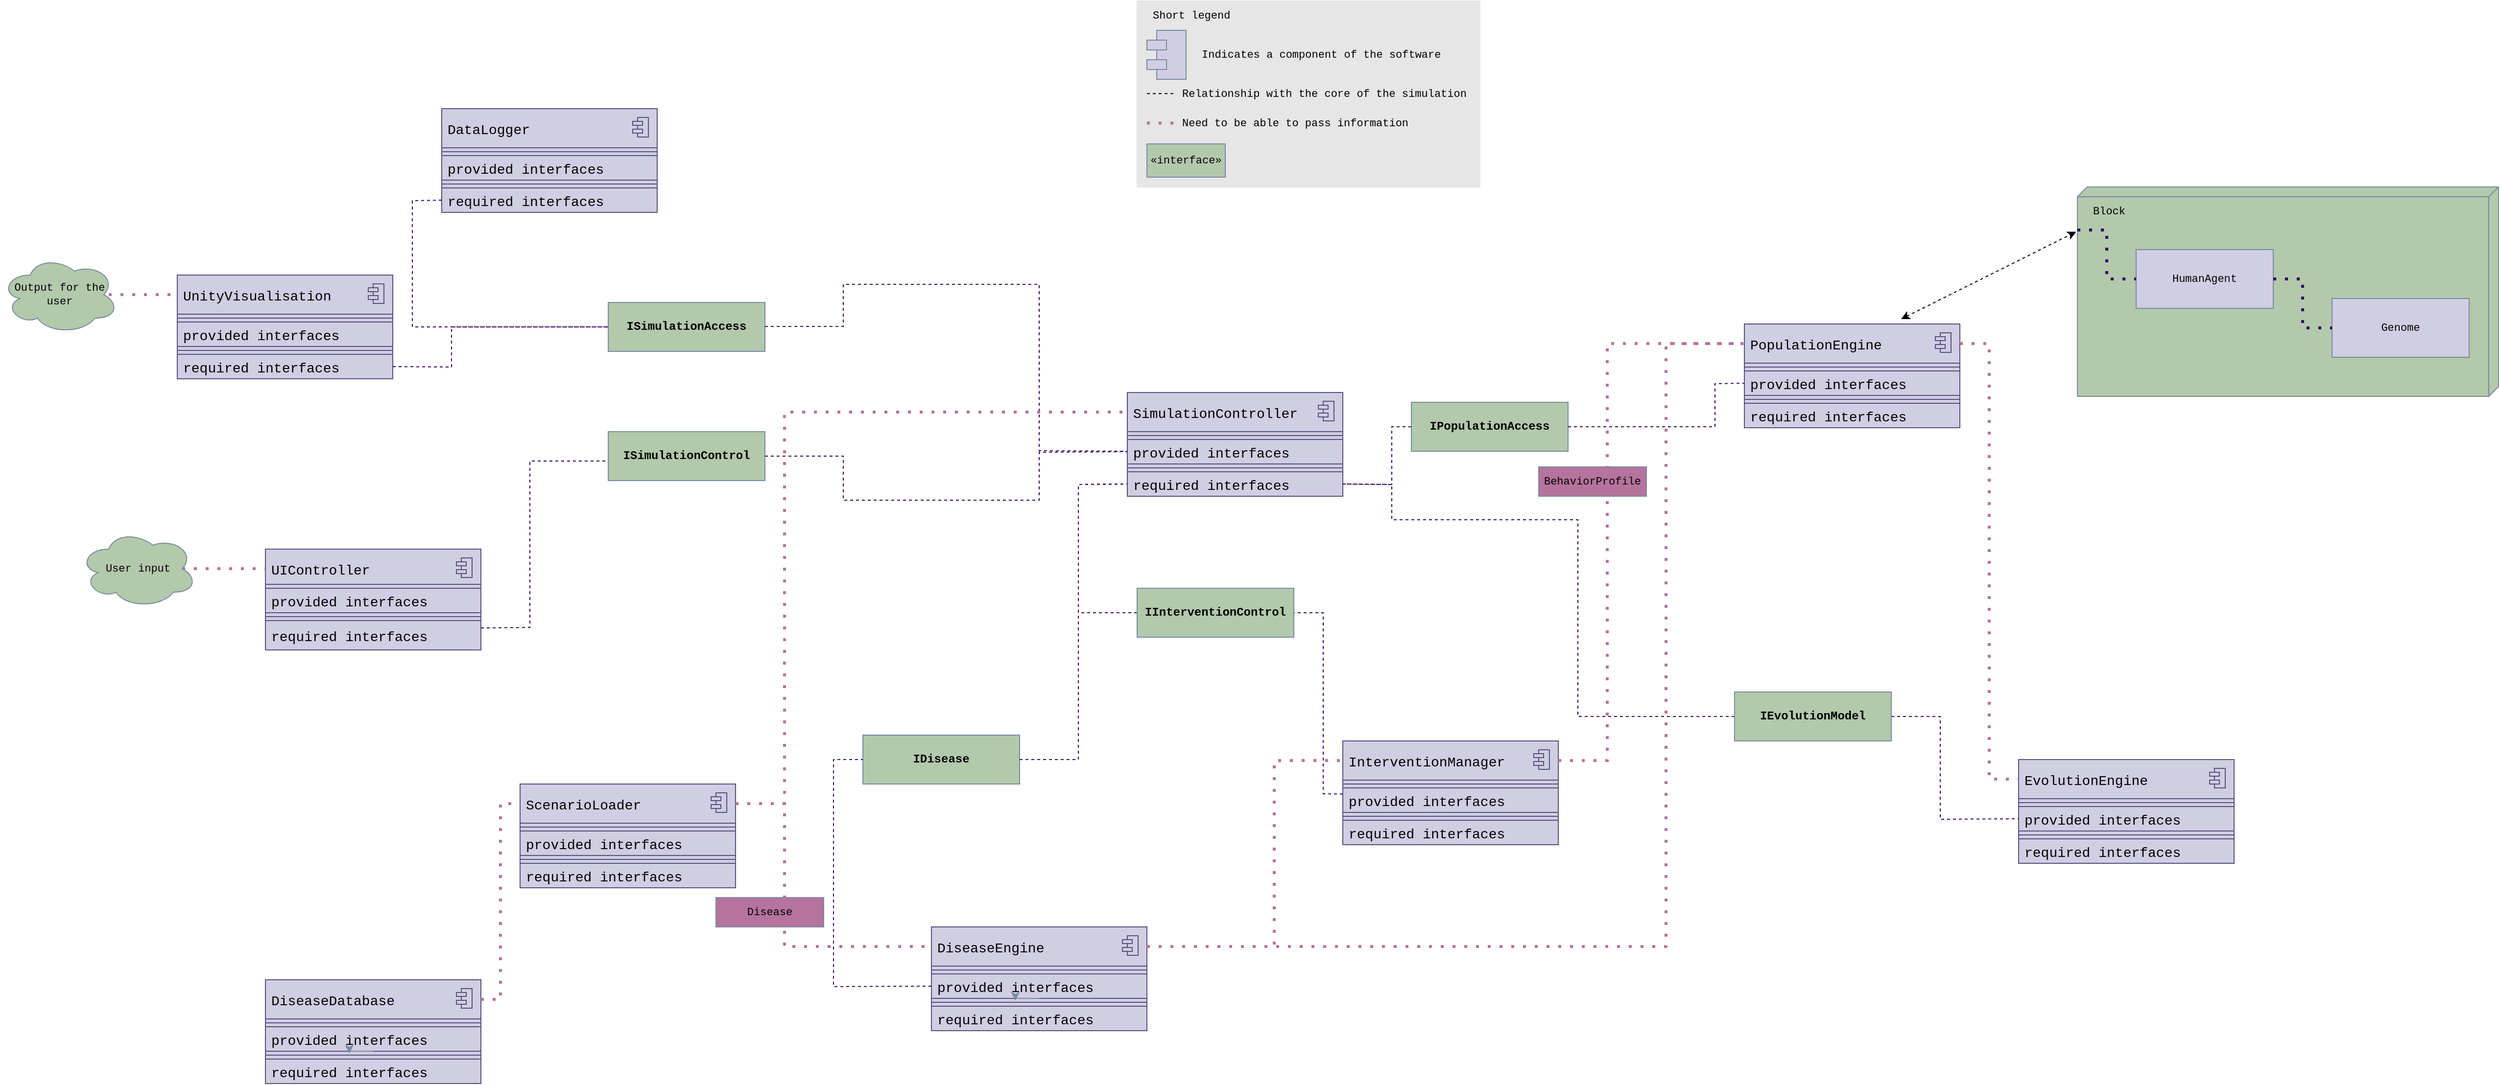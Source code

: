 <mxfile version="26.1.2">
  <diagram name="Page-1" id="GoLNNhoR9JQIdwmi2k9M">
    <mxGraphModel dx="3082" dy="2092" grid="1" gridSize="10" guides="1" tooltips="1" connect="1" arrows="1" fold="1" page="1" pageScale="1" pageWidth="1100" pageHeight="850" background="#FFFFFF" math="0" shadow="0">
      <root>
        <mxCell id="0" />
        <mxCell id="1" parent="0" />
        <mxCell id="596ySrerEDE0G81WWoC6-1" value="" style="fontStyle=1;align=left;verticalAlign=middle;childLayout=stackLayout;horizontal=1;horizontalStack=0;resizeParent=1;resizeParentMax=0;resizeLast=0;marginBottom=0;strokeColor=#56517e;fillColor=#D0CEE2;labelBackgroundColor=none;fontFamily=Courier New;fontSize=14;labelBorderColor=none;textShadow=0;shadow=0;resizeWidth=1;resizeHeight=1;fontColor=#000000;" vertex="1" parent="1">
          <mxGeometry x="-310" y="596" width="220" height="106" as="geometry" />
        </mxCell>
        <mxCell id="596ySrerEDE0G81WWoC6-2" value="DiseaseEngine" style="align=left;spacingLeft=4;verticalAlign=middle;strokeColor=#56517e;fillColor=#D0CEE2;labelBackgroundColor=none;fontFamily=Courier New;fontSize=14;labelBorderColor=none;textShadow=0;shadow=0;resizeWidth=1;resizeHeight=1;fontColor=#000000;" vertex="1" parent="596ySrerEDE0G81WWoC6-1">
          <mxGeometry width="220" height="40" as="geometry" />
        </mxCell>
        <mxCell id="596ySrerEDE0G81WWoC6-3" value="" style="shape=module;jettyWidth=10;jettyHeight=4;strokeColor=#56517e;fillColor=#D0CEE2;labelBackgroundColor=none;fontFamily=Courier New;fontSize=14;verticalAlign=middle;align=left;labelBorderColor=none;textShadow=0;shadow=0;resizeWidth=1;resizeHeight=1;fontColor=#000000;" vertex="1" parent="596ySrerEDE0G81WWoC6-2">
          <mxGeometry x="1" width="16" height="20" relative="1" as="geometry">
            <mxPoint x="-25" y="9" as="offset" />
          </mxGeometry>
        </mxCell>
        <mxCell id="596ySrerEDE0G81WWoC6-4" value="" style="line;strokeWidth=1;fillColor=#D0CEE2;align=left;verticalAlign=middle;spacingTop=-1;spacingLeft=3;spacingRight=3;rotatable=0;labelPosition=right;points=[];portConstraint=eastwest;strokeColor=#56517e;labelBackgroundColor=none;fontFamily=Courier New;fontSize=14;labelBorderColor=none;textShadow=0;shadow=0;resizeWidth=1;resizeHeight=1;fontColor=#000000;" vertex="1" parent="596ySrerEDE0G81WWoC6-1">
          <mxGeometry y="40" width="220" height="8" as="geometry" />
        </mxCell>
        <mxCell id="596ySrerEDE0G81WWoC6-5" value="provided interfaces" style="align=left;spacingLeft=4;verticalAlign=middle;strokeColor=#56517e;fillColor=#D0CEE2;labelBackgroundColor=none;fontFamily=Courier New;fontSize=14;labelBorderColor=none;textShadow=0;shadow=0;resizeWidth=1;resizeHeight=1;fontColor=#000000;" vertex="1" parent="596ySrerEDE0G81WWoC6-1">
          <mxGeometry y="48" width="220" height="25" as="geometry" />
        </mxCell>
        <mxCell id="596ySrerEDE0G81WWoC6-7" value="" style="line;strokeWidth=1;fillColor=#D0CEE2;align=left;verticalAlign=middle;spacingTop=-1;spacingLeft=3;spacingRight=3;rotatable=0;labelPosition=right;points=[];portConstraint=eastwest;strokeColor=#56517e;labelBackgroundColor=none;fontFamily=Courier New;fontSize=14;labelBorderColor=none;textShadow=0;shadow=0;resizeWidth=1;resizeHeight=1;fontColor=#000000;" vertex="1" parent="596ySrerEDE0G81WWoC6-1">
          <mxGeometry y="73" width="220" height="8" as="geometry" />
        </mxCell>
        <mxCell id="596ySrerEDE0G81WWoC6-8" value="required interfaces" style="align=left;spacingLeft=4;verticalAlign=middle;strokeColor=#56517e;fillColor=#D0CEE2;labelBackgroundColor=none;fontFamily=Courier New;fontSize=14;labelBorderColor=none;textShadow=0;shadow=0;resizeWidth=1;resizeHeight=1;fontColor=#000000;" vertex="1" parent="596ySrerEDE0G81WWoC6-1">
          <mxGeometry y="81" width="220" height="25" as="geometry" />
        </mxCell>
        <mxCell id="596ySrerEDE0G81WWoC6-79" style="edgeStyle=orthogonalEdgeStyle;rounded=0;orthogonalLoop=1;jettySize=auto;html=1;exitX=0.5;exitY=1;exitDx=0;exitDy=0;entryX=0.389;entryY=1.096;entryDx=0;entryDy=0;entryPerimeter=0;strokeColor=#788AA3;fontColor=#000000;fillColor=#B2C9AB;fontFamily=Courier New;labelBackgroundColor=none;" edge="1" parent="596ySrerEDE0G81WWoC6-1" source="596ySrerEDE0G81WWoC6-5" target="596ySrerEDE0G81WWoC6-5">
          <mxGeometry relative="1" as="geometry" />
        </mxCell>
        <mxCell id="596ySrerEDE0G81WWoC6-10" value="" style="fontStyle=1;align=left;verticalAlign=middle;childLayout=stackLayout;horizontal=1;horizontalStack=0;resizeParent=1;resizeParentMax=0;resizeLast=0;marginBottom=0;strokeColor=#56517e;fillColor=#D0CEE2;labelBackgroundColor=none;fontFamily=Courier New;fontSize=14;labelBorderColor=none;textShadow=0;shadow=0;resizeWidth=1;resizeHeight=1;fontColor=#000000;" vertex="1" parent="1">
          <mxGeometry x="110" y="406" width="220" height="106" as="geometry" />
        </mxCell>
        <mxCell id="596ySrerEDE0G81WWoC6-11" value="InterventionManager" style="align=left;spacingLeft=4;verticalAlign=middle;strokeColor=#56517e;fillColor=#D0CEE2;labelBackgroundColor=none;fontFamily=Courier New;fontSize=14;labelBorderColor=none;textShadow=0;shadow=0;resizeWidth=1;resizeHeight=1;fontColor=#000000;" vertex="1" parent="596ySrerEDE0G81WWoC6-10">
          <mxGeometry width="220" height="40" as="geometry" />
        </mxCell>
        <mxCell id="596ySrerEDE0G81WWoC6-12" value="" style="shape=module;jettyWidth=10;jettyHeight=4;strokeColor=#56517e;fillColor=#D0CEE2;labelBackgroundColor=none;fontFamily=Courier New;fontSize=14;verticalAlign=middle;align=left;labelBorderColor=none;textShadow=0;shadow=0;resizeWidth=1;resizeHeight=1;fontColor=#000000;" vertex="1" parent="596ySrerEDE0G81WWoC6-11">
          <mxGeometry x="1" width="16" height="20" relative="1" as="geometry">
            <mxPoint x="-25" y="9" as="offset" />
          </mxGeometry>
        </mxCell>
        <mxCell id="596ySrerEDE0G81WWoC6-13" value="" style="line;strokeWidth=1;fillColor=#D0CEE2;align=left;verticalAlign=middle;spacingTop=-1;spacingLeft=3;spacingRight=3;rotatable=0;labelPosition=right;points=[];portConstraint=eastwest;strokeColor=#56517e;labelBackgroundColor=none;fontFamily=Courier New;fontSize=14;labelBorderColor=none;textShadow=0;shadow=0;resizeWidth=1;resizeHeight=1;fontColor=#000000;" vertex="1" parent="596ySrerEDE0G81WWoC6-10">
          <mxGeometry y="40" width="220" height="8" as="geometry" />
        </mxCell>
        <mxCell id="596ySrerEDE0G81WWoC6-14" value="provided interfaces" style="align=left;spacingLeft=4;verticalAlign=middle;strokeColor=#56517e;fillColor=#D0CEE2;labelBackgroundColor=none;fontFamily=Courier New;fontSize=14;labelBorderColor=none;textShadow=0;shadow=0;resizeWidth=1;resizeHeight=1;fontColor=#000000;" vertex="1" parent="596ySrerEDE0G81WWoC6-10">
          <mxGeometry y="48" width="220" height="25" as="geometry" />
        </mxCell>
        <mxCell id="596ySrerEDE0G81WWoC6-16" value="" style="line;strokeWidth=1;fillColor=#D0CEE2;align=left;verticalAlign=middle;spacingTop=-1;spacingLeft=3;spacingRight=3;rotatable=0;labelPosition=right;points=[];portConstraint=eastwest;strokeColor=#56517e;labelBackgroundColor=none;fontFamily=Courier New;fontSize=14;labelBorderColor=none;textShadow=0;shadow=0;resizeWidth=1;resizeHeight=1;fontColor=#000000;" vertex="1" parent="596ySrerEDE0G81WWoC6-10">
          <mxGeometry y="73" width="220" height="8" as="geometry" />
        </mxCell>
        <mxCell id="596ySrerEDE0G81WWoC6-17" value="required interfaces" style="align=left;spacingLeft=4;verticalAlign=middle;strokeColor=#56517e;fillColor=#D0CEE2;labelBackgroundColor=none;fontFamily=Courier New;fontSize=14;labelBorderColor=none;textShadow=0;shadow=0;resizeWidth=1;resizeHeight=1;fontColor=#000000;" vertex="1" parent="596ySrerEDE0G81WWoC6-10">
          <mxGeometry y="81" width="220" height="25" as="geometry" />
        </mxCell>
        <mxCell id="596ySrerEDE0G81WWoC6-19" value="" style="fontStyle=1;align=left;verticalAlign=middle;childLayout=stackLayout;horizontal=1;horizontalStack=0;resizeParent=1;resizeParentMax=0;resizeLast=0;marginBottom=0;strokeColor=#56517e;fillColor=#D0CEE2;labelBackgroundColor=none;fontFamily=Courier New;fontSize=14;labelBorderColor=none;textShadow=0;shadow=0;fontColor=#000000;" vertex="1" parent="1">
          <mxGeometry x="-1080" y="-70" width="220" height="106" as="geometry" />
        </mxCell>
        <mxCell id="596ySrerEDE0G81WWoC6-20" value="UnityVisualisation" style="align=left;spacingLeft=4;verticalAlign=middle;strokeColor=#56517e;fillColor=#D0CEE2;labelBackgroundColor=none;fontFamily=Courier New;fontSize=14;labelBorderColor=none;textShadow=0;shadow=0;resizeWidth=1;resizeHeight=1;fontColor=#000000;" vertex="1" parent="596ySrerEDE0G81WWoC6-19">
          <mxGeometry width="220" height="40" as="geometry" />
        </mxCell>
        <mxCell id="596ySrerEDE0G81WWoC6-21" value="" style="shape=module;jettyWidth=10;jettyHeight=4;strokeColor=#56517e;fillColor=#D0CEE2;labelBackgroundColor=none;fontFamily=Courier New;fontSize=14;verticalAlign=middle;align=left;labelBorderColor=none;textShadow=0;shadow=0;resizeWidth=1;resizeHeight=1;fontColor=#000000;" vertex="1" parent="596ySrerEDE0G81WWoC6-20">
          <mxGeometry x="1" width="16" height="20" relative="1" as="geometry">
            <mxPoint x="-25" y="9" as="offset" />
          </mxGeometry>
        </mxCell>
        <mxCell id="596ySrerEDE0G81WWoC6-22" value="" style="line;strokeWidth=1;fillColor=#D0CEE2;align=left;verticalAlign=middle;spacingTop=-1;spacingLeft=3;spacingRight=3;rotatable=0;labelPosition=right;points=[];portConstraint=eastwest;strokeColor=#56517e;labelBackgroundColor=none;fontFamily=Courier New;fontSize=14;labelBorderColor=none;textShadow=0;shadow=0;resizeWidth=1;resizeHeight=1;fontColor=#000000;" vertex="1" parent="596ySrerEDE0G81WWoC6-19">
          <mxGeometry y="40" width="220" height="8" as="geometry" />
        </mxCell>
        <mxCell id="596ySrerEDE0G81WWoC6-23" value="provided interfaces" style="align=left;spacingLeft=4;verticalAlign=middle;strokeColor=#56517e;fillColor=#D0CEE2;labelBackgroundColor=none;fontFamily=Courier New;fontSize=14;labelBorderColor=none;textShadow=0;shadow=0;resizeWidth=1;resizeHeight=1;fontColor=#000000;" vertex="1" parent="596ySrerEDE0G81WWoC6-19">
          <mxGeometry y="48" width="220" height="25" as="geometry" />
        </mxCell>
        <mxCell id="596ySrerEDE0G81WWoC6-25" value="" style="line;strokeWidth=1;fillColor=#D0CEE2;align=left;verticalAlign=middle;spacingTop=-1;spacingLeft=3;spacingRight=3;rotatable=0;labelPosition=right;points=[];portConstraint=eastwest;strokeColor=#56517e;labelBackgroundColor=none;fontFamily=Courier New;fontSize=14;labelBorderColor=none;textShadow=0;shadow=0;resizeWidth=1;resizeHeight=1;fontColor=#000000;" vertex="1" parent="596ySrerEDE0G81WWoC6-19">
          <mxGeometry y="73" width="220" height="8" as="geometry" />
        </mxCell>
        <mxCell id="596ySrerEDE0G81WWoC6-26" value="required interfaces" style="align=left;spacingLeft=4;verticalAlign=middle;strokeColor=#56517e;fillColor=#D0CEE2;labelBackgroundColor=none;fontFamily=Courier New;fontSize=14;labelBorderColor=none;textShadow=0;shadow=0;resizeWidth=1;resizeHeight=1;fontColor=#000000;" vertex="1" parent="596ySrerEDE0G81WWoC6-19">
          <mxGeometry y="81" width="220" height="25" as="geometry" />
        </mxCell>
        <mxCell id="596ySrerEDE0G81WWoC6-28" value="" style="fontStyle=5;align=left;verticalAlign=middle;childLayout=stackLayout;horizontal=1;horizontalStack=0;resizeParent=1;resizeParentMax=0;resizeLast=0;marginBottom=0;strokeColor=#56517e;fillColor=#D0CEE2;labelBackgroundColor=none;fontFamily=Courier New;fontSize=14;labelBorderColor=none;textShadow=0;shadow=0;resizeWidth=1;resizeHeight=1;fontColor=#000000;" vertex="1" parent="1">
          <mxGeometry x="-730" y="450" width="220" height="106" as="geometry" />
        </mxCell>
        <mxCell id="596ySrerEDE0G81WWoC6-29" value="ScenarioLoader" style="align=left;spacingLeft=4;verticalAlign=middle;strokeColor=#56517e;fillColor=#D0CEE2;labelBackgroundColor=none;fontFamily=Courier New;fontSize=14;labelBorderColor=none;textShadow=0;shadow=0;resizeWidth=1;resizeHeight=1;fontColor=#000000;" vertex="1" parent="596ySrerEDE0G81WWoC6-28">
          <mxGeometry width="220" height="40" as="geometry" />
        </mxCell>
        <mxCell id="596ySrerEDE0G81WWoC6-30" value="" style="shape=module;jettyWidth=10;jettyHeight=4;strokeColor=#56517e;fillColor=#D0CEE2;labelBackgroundColor=none;fontFamily=Courier New;fontSize=14;verticalAlign=middle;align=left;labelBorderColor=none;textShadow=0;shadow=0;resizeWidth=1;resizeHeight=1;fontColor=#000000;" vertex="1" parent="596ySrerEDE0G81WWoC6-29">
          <mxGeometry x="1" width="16" height="20" relative="1" as="geometry">
            <mxPoint x="-25" y="9" as="offset" />
          </mxGeometry>
        </mxCell>
        <mxCell id="596ySrerEDE0G81WWoC6-31" value="" style="line;strokeWidth=1;fillColor=#D0CEE2;align=left;verticalAlign=middle;spacingTop=-1;spacingLeft=3;spacingRight=3;rotatable=0;labelPosition=right;points=[];portConstraint=eastwest;strokeColor=#56517e;labelBackgroundColor=none;fontFamily=Courier New;fontSize=14;labelBorderColor=none;textShadow=0;shadow=0;resizeWidth=1;resizeHeight=1;fontColor=#000000;" vertex="1" parent="596ySrerEDE0G81WWoC6-28">
          <mxGeometry y="40" width="220" height="8" as="geometry" />
        </mxCell>
        <mxCell id="596ySrerEDE0G81WWoC6-32" value="provided interfaces" style="align=left;spacingLeft=4;verticalAlign=middle;strokeColor=#56517e;fillColor=#D0CEE2;labelBackgroundColor=none;fontFamily=Courier New;fontSize=14;labelBorderColor=none;textShadow=0;shadow=0;resizeWidth=1;resizeHeight=1;fontColor=#000000;" vertex="1" parent="596ySrerEDE0G81WWoC6-28">
          <mxGeometry y="48" width="220" height="25" as="geometry" />
        </mxCell>
        <mxCell id="596ySrerEDE0G81WWoC6-34" value="" style="line;strokeWidth=1;fillColor=#D0CEE2;align=left;verticalAlign=middle;spacingTop=-1;spacingLeft=3;spacingRight=3;rotatable=0;labelPosition=right;points=[];portConstraint=eastwest;strokeColor=#56517e;labelBackgroundColor=none;fontFamily=Courier New;fontSize=14;labelBorderColor=none;textShadow=0;shadow=0;resizeWidth=1;resizeHeight=1;fontColor=#000000;" vertex="1" parent="596ySrerEDE0G81WWoC6-28">
          <mxGeometry y="73" width="220" height="8" as="geometry" />
        </mxCell>
        <mxCell id="596ySrerEDE0G81WWoC6-35" value="required interfaces" style="align=left;spacingLeft=4;verticalAlign=middle;strokeColor=#56517e;fillColor=#D0CEE2;labelBackgroundColor=none;fontFamily=Courier New;fontSize=14;labelBorderColor=none;textShadow=0;shadow=0;resizeWidth=1;resizeHeight=1;fontColor=#000000;" vertex="1" parent="596ySrerEDE0G81WWoC6-28">
          <mxGeometry y="81" width="220" height="25" as="geometry" />
        </mxCell>
        <mxCell id="596ySrerEDE0G81WWoC6-37" value="" style="fontStyle=1;align=left;verticalAlign=middle;childLayout=stackLayout;horizontal=1;horizontalStack=0;resizeParent=1;resizeParentMax=0;resizeLast=0;marginBottom=0;strokeColor=#56517e;fillColor=#D0CEE2;labelBackgroundColor=none;fontFamily=Courier New;fontSize=14;labelBorderColor=none;textShadow=0;shadow=0;resizeWidth=1;resizeHeight=1;fontColor=#000000;" vertex="1" parent="1">
          <mxGeometry x="-810" y="-240" width="220" height="106" as="geometry" />
        </mxCell>
        <mxCell id="596ySrerEDE0G81WWoC6-38" value="DataLogger" style="align=left;spacingLeft=4;verticalAlign=middle;strokeColor=#56517e;fillColor=#D0CEE2;labelBackgroundColor=none;fontFamily=Courier New;fontSize=14;labelBorderColor=none;textShadow=0;shadow=0;resizeWidth=1;resizeHeight=1;fontColor=#000000;" vertex="1" parent="596ySrerEDE0G81WWoC6-37">
          <mxGeometry width="220" height="40" as="geometry" />
        </mxCell>
        <mxCell id="596ySrerEDE0G81WWoC6-39" value="" style="shape=module;jettyWidth=10;jettyHeight=4;strokeColor=#56517e;fillColor=#D0CEE2;labelBackgroundColor=none;fontFamily=Courier New;fontSize=14;verticalAlign=middle;align=left;labelBorderColor=none;textShadow=0;shadow=0;resizeWidth=1;resizeHeight=1;fontColor=#000000;" vertex="1" parent="596ySrerEDE0G81WWoC6-38">
          <mxGeometry x="1" width="16" height="20" relative="1" as="geometry">
            <mxPoint x="-25" y="9" as="offset" />
          </mxGeometry>
        </mxCell>
        <mxCell id="596ySrerEDE0G81WWoC6-40" value="" style="line;strokeWidth=1;fillColor=#D0CEE2;align=left;verticalAlign=middle;spacingTop=-1;spacingLeft=3;spacingRight=3;rotatable=0;labelPosition=right;points=[];portConstraint=eastwest;strokeColor=#56517e;labelBackgroundColor=none;fontFamily=Courier New;fontSize=14;labelBorderColor=none;textShadow=0;shadow=0;resizeWidth=1;resizeHeight=1;fontColor=#000000;" vertex="1" parent="596ySrerEDE0G81WWoC6-37">
          <mxGeometry y="40" width="220" height="8" as="geometry" />
        </mxCell>
        <mxCell id="596ySrerEDE0G81WWoC6-41" value="provided interfaces" style="align=left;spacingLeft=4;verticalAlign=middle;strokeColor=#56517e;fillColor=#D0CEE2;labelBackgroundColor=none;fontFamily=Courier New;fontSize=14;labelBorderColor=none;textShadow=0;shadow=0;resizeWidth=1;resizeHeight=1;fontColor=#000000;" vertex="1" parent="596ySrerEDE0G81WWoC6-37">
          <mxGeometry y="48" width="220" height="25" as="geometry" />
        </mxCell>
        <mxCell id="596ySrerEDE0G81WWoC6-43" value="" style="line;strokeWidth=1;fillColor=#D0CEE2;align=left;verticalAlign=middle;spacingTop=-1;spacingLeft=3;spacingRight=3;rotatable=0;labelPosition=right;points=[];portConstraint=eastwest;strokeColor=#56517e;labelBackgroundColor=none;fontFamily=Courier New;fontSize=14;labelBorderColor=none;textShadow=0;shadow=0;resizeWidth=1;resizeHeight=1;fontColor=#000000;" vertex="1" parent="596ySrerEDE0G81WWoC6-37">
          <mxGeometry y="73" width="220" height="8" as="geometry" />
        </mxCell>
        <mxCell id="596ySrerEDE0G81WWoC6-44" value="required interfaces" style="align=left;spacingLeft=4;verticalAlign=middle;strokeColor=#56517e;fillColor=#D0CEE2;labelBackgroundColor=none;fontFamily=Courier New;fontSize=14;labelBorderColor=none;textShadow=0;shadow=0;resizeWidth=1;resizeHeight=1;fontColor=#000000;" vertex="1" parent="596ySrerEDE0G81WWoC6-37">
          <mxGeometry y="81" width="220" height="25" as="geometry" />
        </mxCell>
        <mxCell id="596ySrerEDE0G81WWoC6-46" value="" style="fontStyle=1;align=left;verticalAlign=middle;childLayout=stackLayout;horizontal=1;horizontalStack=0;resizeParent=1;resizeParentMax=0;resizeLast=0;marginBottom=0;strokeColor=#56517e;fillColor=#D0CEE2;labelBackgroundColor=none;fontFamily=Courier New;fontSize=14;labelBorderColor=none;textShadow=0;shadow=0;resizeWidth=1;resizeHeight=1;fontColor=#000000;" vertex="1" parent="1">
          <mxGeometry x="520" y="-20" width="220" height="106" as="geometry" />
        </mxCell>
        <mxCell id="596ySrerEDE0G81WWoC6-47" value="PopulationEngine" style="align=left;spacingLeft=4;verticalAlign=middle;strokeColor=#56517e;fillColor=#D0CEE2;labelBackgroundColor=none;fontFamily=Courier New;fontSize=14;labelBorderColor=none;textShadow=0;shadow=0;resizeWidth=1;resizeHeight=1;fontColor=#000000;" vertex="1" parent="596ySrerEDE0G81WWoC6-46">
          <mxGeometry width="220" height="40" as="geometry" />
        </mxCell>
        <mxCell id="596ySrerEDE0G81WWoC6-48" value="" style="shape=module;jettyWidth=10;jettyHeight=4;strokeColor=#56517e;fillColor=#D0CEE2;labelBackgroundColor=none;fontFamily=Courier New;fontSize=14;verticalAlign=middle;align=left;labelBorderColor=none;textShadow=0;shadow=0;resizeWidth=1;resizeHeight=1;fontColor=#000000;" vertex="1" parent="596ySrerEDE0G81WWoC6-47">
          <mxGeometry x="1" width="16" height="20" relative="1" as="geometry">
            <mxPoint x="-25" y="9" as="offset" />
          </mxGeometry>
        </mxCell>
        <mxCell id="596ySrerEDE0G81WWoC6-49" value="" style="line;strokeWidth=1;fillColor=#D0CEE2;align=left;verticalAlign=middle;spacingTop=-1;spacingLeft=3;spacingRight=3;rotatable=0;labelPosition=right;points=[];portConstraint=eastwest;strokeColor=#56517e;labelBackgroundColor=none;fontFamily=Courier New;fontSize=14;labelBorderColor=none;textShadow=0;shadow=0;resizeWidth=1;resizeHeight=1;fontColor=#000000;" vertex="1" parent="596ySrerEDE0G81WWoC6-46">
          <mxGeometry y="40" width="220" height="8" as="geometry" />
        </mxCell>
        <mxCell id="596ySrerEDE0G81WWoC6-50" value="provided interfaces" style="align=left;spacingLeft=4;verticalAlign=middle;strokeColor=#56517e;fillColor=#D0CEE2;labelBackgroundColor=none;fontFamily=Courier New;fontSize=14;labelBorderColor=none;textShadow=0;shadow=0;resizeWidth=1;resizeHeight=1;fontColor=#000000;" vertex="1" parent="596ySrerEDE0G81WWoC6-46">
          <mxGeometry y="48" width="220" height="25" as="geometry" />
        </mxCell>
        <mxCell id="596ySrerEDE0G81WWoC6-52" value="" style="line;strokeWidth=1;fillColor=#D0CEE2;align=left;verticalAlign=middle;spacingTop=-1;spacingLeft=3;spacingRight=3;rotatable=0;labelPosition=right;points=[];portConstraint=eastwest;strokeColor=#56517e;labelBackgroundColor=none;fontFamily=Courier New;fontSize=14;labelBorderColor=none;textShadow=0;shadow=0;resizeWidth=1;resizeHeight=1;fontColor=#000000;" vertex="1" parent="596ySrerEDE0G81WWoC6-46">
          <mxGeometry y="73" width="220" height="8" as="geometry" />
        </mxCell>
        <mxCell id="596ySrerEDE0G81WWoC6-53" value="required interfaces" style="align=left;spacingLeft=4;verticalAlign=middle;strokeColor=#56517e;fillColor=#D0CEE2;labelBackgroundColor=none;fontFamily=Courier New;fontSize=14;labelBorderColor=none;textShadow=0;shadow=0;resizeWidth=1;resizeHeight=1;fontColor=#000000;" vertex="1" parent="596ySrerEDE0G81WWoC6-46">
          <mxGeometry y="81" width="220" height="25" as="geometry" />
        </mxCell>
        <mxCell id="596ySrerEDE0G81WWoC6-55" value="" style="fontStyle=1;align=left;verticalAlign=middle;childLayout=stackLayout;horizontal=1;horizontalStack=0;resizeParent=1;resizeParentMax=0;resizeLast=0;marginBottom=0;strokeColor=#56517e;fillColor=#D0CEE2;labelBackgroundColor=none;fontFamily=Courier New;fontSize=14;labelBorderColor=none;textShadow=0;shadow=0;resizeWidth=1;resizeHeight=1;fontColor=#000000;" vertex="1" parent="1">
          <mxGeometry x="-110" y="50" width="220" height="106" as="geometry" />
        </mxCell>
        <mxCell id="596ySrerEDE0G81WWoC6-56" value="SimulationController" style="align=left;spacingLeft=4;verticalAlign=middle;strokeColor=#56517e;fillColor=#D0CEE2;labelBackgroundColor=none;fontFamily=Courier New;fontSize=14;labelBorderColor=none;textShadow=0;shadow=0;resizeWidth=1;resizeHeight=1;fontColor=#000000;" vertex="1" parent="596ySrerEDE0G81WWoC6-55">
          <mxGeometry width="220" height="40" as="geometry" />
        </mxCell>
        <mxCell id="596ySrerEDE0G81WWoC6-57" value="" style="shape=module;jettyWidth=10;jettyHeight=4;strokeColor=#56517e;fillColor=#D0CEE2;labelBackgroundColor=none;fontFamily=Courier New;fontSize=14;verticalAlign=middle;align=left;labelBorderColor=none;textShadow=0;shadow=0;resizeWidth=1;resizeHeight=1;fontColor=#000000;" vertex="1" parent="596ySrerEDE0G81WWoC6-56">
          <mxGeometry x="1" width="16" height="20" relative="1" as="geometry">
            <mxPoint x="-25" y="9" as="offset" />
          </mxGeometry>
        </mxCell>
        <mxCell id="596ySrerEDE0G81WWoC6-58" value="" style="line;strokeWidth=1;fillColor=#D0CEE2;align=left;verticalAlign=middle;spacingTop=-1;spacingLeft=3;spacingRight=3;rotatable=0;labelPosition=right;points=[];portConstraint=eastwest;strokeColor=#56517e;labelBackgroundColor=none;fontFamily=Courier New;fontSize=14;labelBorderColor=none;textShadow=0;shadow=0;resizeWidth=1;resizeHeight=1;fontColor=#000000;" vertex="1" parent="596ySrerEDE0G81WWoC6-55">
          <mxGeometry y="40" width="220" height="8" as="geometry" />
        </mxCell>
        <mxCell id="596ySrerEDE0G81WWoC6-59" value="provided interfaces" style="align=left;spacingLeft=4;verticalAlign=middle;strokeColor=#56517e;fillColor=#D0CEE2;labelBackgroundColor=none;fontFamily=Courier New;fontSize=14;labelBorderColor=none;textShadow=0;shadow=0;resizeWidth=1;resizeHeight=1;fontColor=#000000;" vertex="1" parent="596ySrerEDE0G81WWoC6-55">
          <mxGeometry y="48" width="220" height="25" as="geometry" />
        </mxCell>
        <mxCell id="596ySrerEDE0G81WWoC6-61" value="" style="line;strokeWidth=1;fillColor=#D0CEE2;align=left;verticalAlign=middle;spacingTop=-1;spacingLeft=3;spacingRight=3;rotatable=0;labelPosition=right;points=[];portConstraint=eastwest;strokeColor=#56517e;labelBackgroundColor=none;fontFamily=Courier New;fontSize=14;labelBorderColor=none;textShadow=0;shadow=0;resizeWidth=1;resizeHeight=1;fontColor=#000000;" vertex="1" parent="596ySrerEDE0G81WWoC6-55">
          <mxGeometry y="73" width="220" height="8" as="geometry" />
        </mxCell>
        <mxCell id="596ySrerEDE0G81WWoC6-62" value="required interfaces" style="align=left;spacingLeft=4;verticalAlign=middle;strokeColor=#56517e;fillColor=#D0CEE2;labelBackgroundColor=none;fontFamily=Courier New;fontSize=14;labelBorderColor=none;textShadow=0;shadow=0;resizeWidth=1;resizeHeight=1;fontColor=#000000;" vertex="1" parent="596ySrerEDE0G81WWoC6-55">
          <mxGeometry y="81" width="220" height="25" as="geometry" />
        </mxCell>
        <mxCell id="596ySrerEDE0G81WWoC6-64" value="" style="fontStyle=1;align=left;verticalAlign=middle;childLayout=stackLayout;horizontal=1;horizontalStack=0;resizeParent=1;resizeParentMax=0;resizeLast=0;marginBottom=0;strokeColor=#56517e;fillColor=#D0CEE2;labelBackgroundColor=none;fontFamily=Courier New;fontSize=14;labelBorderColor=none;textShadow=0;shadow=0;resizeWidth=1;resizeHeight=1;fontColor=#000000;" vertex="1" parent="1">
          <mxGeometry x="-990" y="210" width="220" height="103" as="geometry" />
        </mxCell>
        <mxCell id="596ySrerEDE0G81WWoC6-65" value="UIController" style="align=left;spacingLeft=4;verticalAlign=middle;strokeColor=#56517e;fillColor=#D0CEE2;labelBackgroundColor=none;fontFamily=Courier New;fontSize=14;labelBorderColor=none;textShadow=0;shadow=0;resizeWidth=1;resizeHeight=1;fontColor=#000000;" vertex="1" parent="596ySrerEDE0G81WWoC6-64">
          <mxGeometry width="220" height="40" as="geometry" />
        </mxCell>
        <mxCell id="596ySrerEDE0G81WWoC6-66" value="" style="shape=module;jettyWidth=10;jettyHeight=4;strokeColor=#56517e;fillColor=#D0CEE2;labelBackgroundColor=none;fontFamily=Courier New;fontSize=14;verticalAlign=middle;align=left;labelBorderColor=none;textShadow=0;shadow=0;resizeWidth=1;resizeHeight=1;fontColor=#000000;" vertex="1" parent="596ySrerEDE0G81WWoC6-65">
          <mxGeometry x="1" width="16" height="20" relative="1" as="geometry">
            <mxPoint x="-25" y="9" as="offset" />
          </mxGeometry>
        </mxCell>
        <mxCell id="596ySrerEDE0G81WWoC6-67" value="" style="line;strokeWidth=1;fillColor=#D0CEE2;align=left;verticalAlign=middle;spacingTop=-1;spacingLeft=3;spacingRight=3;rotatable=0;labelPosition=right;points=[];portConstraint=eastwest;strokeColor=#56517e;labelBackgroundColor=none;fontFamily=Courier New;fontSize=14;labelBorderColor=none;textShadow=0;shadow=0;resizeWidth=1;resizeHeight=1;fontColor=#000000;" vertex="1" parent="596ySrerEDE0G81WWoC6-65">
          <mxGeometry y="32" width="220" height="8" as="geometry" />
        </mxCell>
        <mxCell id="596ySrerEDE0G81WWoC6-69" value="provided interfaces" style="align=left;spacingLeft=4;verticalAlign=middle;strokeColor=#56517e;fillColor=#D0CEE2;labelBackgroundColor=none;fontFamily=Courier New;fontSize=14;labelBorderColor=none;textShadow=0;shadow=0;resizeWidth=1;resizeHeight=1;fontColor=#000000;" vertex="1" parent="596ySrerEDE0G81WWoC6-64">
          <mxGeometry y="40" width="220" height="25" as="geometry" />
        </mxCell>
        <mxCell id="596ySrerEDE0G81WWoC6-70" value="" style="line;strokeWidth=1;fillColor=#D0CEE2;align=left;verticalAlign=middle;spacingTop=-1;spacingLeft=3;spacingRight=3;rotatable=0;labelPosition=right;points=[];portConstraint=eastwest;strokeColor=#56517e;labelBackgroundColor=none;fontFamily=Courier New;fontSize=14;labelBorderColor=none;textShadow=0;shadow=0;resizeWidth=1;resizeHeight=1;fontColor=#000000;" vertex="1" parent="596ySrerEDE0G81WWoC6-64">
          <mxGeometry y="65" width="220" height="8" as="geometry" />
        </mxCell>
        <mxCell id="596ySrerEDE0G81WWoC6-72" value="required interfaces" style="align=left;spacingLeft=4;verticalAlign=middle;strokeColor=#56517e;fillColor=#D0CEE2;labelBackgroundColor=none;fontFamily=Courier New;fontSize=14;labelBorderColor=none;textShadow=0;shadow=0;resizeWidth=1;resizeHeight=1;fontColor=#000000;" vertex="1" parent="596ySrerEDE0G81WWoC6-64">
          <mxGeometry y="73" width="220" height="30" as="geometry" />
        </mxCell>
        <mxCell id="596ySrerEDE0G81WWoC6-80" value="" style="fontStyle=1;align=left;verticalAlign=middle;childLayout=stackLayout;horizontal=1;horizontalStack=0;resizeParent=1;resizeParentMax=0;resizeLast=0;marginBottom=0;strokeColor=#56517e;fillColor=#D0CEE2;labelBackgroundColor=none;fontFamily=Courier New;fontSize=14;labelBorderColor=none;textShadow=0;shadow=0;resizeWidth=1;resizeHeight=1;fontColor=#000000;" vertex="1" parent="1">
          <mxGeometry x="800" y="425" width="220" height="106" as="geometry" />
        </mxCell>
        <mxCell id="596ySrerEDE0G81WWoC6-81" value="EvolutionEngine" style="align=left;spacingLeft=4;verticalAlign=middle;strokeColor=#56517e;fillColor=#D0CEE2;labelBackgroundColor=none;fontFamily=Courier New;fontSize=14;labelBorderColor=none;textShadow=0;shadow=0;resizeWidth=1;resizeHeight=1;fontColor=#000000;" vertex="1" parent="596ySrerEDE0G81WWoC6-80">
          <mxGeometry width="220" height="40" as="geometry" />
        </mxCell>
        <mxCell id="596ySrerEDE0G81WWoC6-82" value="" style="shape=module;jettyWidth=10;jettyHeight=4;strokeColor=#56517e;fillColor=#D0CEE2;labelBackgroundColor=none;fontFamily=Courier New;fontSize=14;verticalAlign=middle;align=left;labelBorderColor=none;textShadow=0;shadow=0;resizeWidth=1;resizeHeight=1;fontColor=#000000;" vertex="1" parent="596ySrerEDE0G81WWoC6-81">
          <mxGeometry x="1" width="16" height="20" relative="1" as="geometry">
            <mxPoint x="-25" y="9" as="offset" />
          </mxGeometry>
        </mxCell>
        <mxCell id="596ySrerEDE0G81WWoC6-83" value="" style="line;strokeWidth=1;fillColor=#D0CEE2;align=left;verticalAlign=middle;spacingTop=-1;spacingLeft=3;spacingRight=3;rotatable=0;labelPosition=right;points=[];portConstraint=eastwest;strokeColor=#56517e;labelBackgroundColor=none;fontFamily=Courier New;fontSize=14;labelBorderColor=none;textShadow=0;shadow=0;resizeWidth=1;resizeHeight=1;fontColor=#000000;" vertex="1" parent="596ySrerEDE0G81WWoC6-80">
          <mxGeometry y="40" width="220" height="8" as="geometry" />
        </mxCell>
        <mxCell id="596ySrerEDE0G81WWoC6-84" value="provided interfaces" style="align=left;spacingLeft=4;verticalAlign=middle;strokeColor=#56517e;fillColor=#D0CEE2;labelBackgroundColor=none;fontFamily=Courier New;fontSize=14;labelBorderColor=none;textShadow=0;shadow=0;resizeWidth=1;resizeHeight=1;fontColor=#000000;" vertex="1" parent="596ySrerEDE0G81WWoC6-80">
          <mxGeometry y="48" width="220" height="25" as="geometry" />
        </mxCell>
        <mxCell id="596ySrerEDE0G81WWoC6-85" value="" style="line;strokeWidth=1;fillColor=#D0CEE2;align=left;verticalAlign=middle;spacingTop=-1;spacingLeft=3;spacingRight=3;rotatable=0;labelPosition=right;points=[];portConstraint=eastwest;strokeColor=#56517e;labelBackgroundColor=none;fontFamily=Courier New;fontSize=14;labelBorderColor=none;textShadow=0;shadow=0;resizeWidth=1;resizeHeight=1;fontColor=#000000;" vertex="1" parent="596ySrerEDE0G81WWoC6-80">
          <mxGeometry y="73" width="220" height="8" as="geometry" />
        </mxCell>
        <mxCell id="596ySrerEDE0G81WWoC6-86" value="required interfaces" style="align=left;spacingLeft=4;verticalAlign=middle;strokeColor=#56517e;fillColor=#D0CEE2;labelBackgroundColor=none;fontFamily=Courier New;fontSize=14;labelBorderColor=none;textShadow=0;shadow=0;resizeWidth=1;resizeHeight=1;fontColor=#000000;" vertex="1" parent="596ySrerEDE0G81WWoC6-80">
          <mxGeometry y="81" width="220" height="25" as="geometry" />
        </mxCell>
        <mxCell id="596ySrerEDE0G81WWoC6-87" value="" style="fontStyle=1;align=left;verticalAlign=middle;childLayout=stackLayout;horizontal=1;horizontalStack=0;resizeParent=1;resizeParentMax=0;resizeLast=0;marginBottom=0;strokeColor=#56517e;fillColor=#D0CEE2;labelBackgroundColor=none;fontFamily=Courier New;fontSize=14;labelBorderColor=none;textShadow=0;shadow=0;resizeWidth=1;resizeHeight=1;fontColor=#000000;" vertex="1" parent="1">
          <mxGeometry x="-990" y="650" width="220" height="106" as="geometry" />
        </mxCell>
        <mxCell id="596ySrerEDE0G81WWoC6-88" value="DiseaseDatabase" style="align=left;spacingLeft=4;verticalAlign=middle;strokeColor=#56517e;fillColor=#D0CEE2;labelBackgroundColor=none;fontFamily=Courier New;fontSize=14;labelBorderColor=none;textShadow=0;shadow=0;resizeWidth=1;resizeHeight=1;fontColor=#000000;" vertex="1" parent="596ySrerEDE0G81WWoC6-87">
          <mxGeometry width="220" height="40" as="geometry" />
        </mxCell>
        <mxCell id="596ySrerEDE0G81WWoC6-89" value="" style="shape=module;jettyWidth=10;jettyHeight=4;strokeColor=#56517e;fillColor=#D0CEE2;labelBackgroundColor=none;fontFamily=Courier New;fontSize=14;verticalAlign=middle;align=left;labelBorderColor=none;textShadow=0;shadow=0;resizeWidth=1;resizeHeight=1;fontColor=#000000;" vertex="1" parent="596ySrerEDE0G81WWoC6-88">
          <mxGeometry x="1" width="16" height="20" relative="1" as="geometry">
            <mxPoint x="-25" y="9" as="offset" />
          </mxGeometry>
        </mxCell>
        <mxCell id="596ySrerEDE0G81WWoC6-90" value="" style="line;strokeWidth=1;fillColor=#D0CEE2;align=left;verticalAlign=middle;spacingTop=-1;spacingLeft=3;spacingRight=3;rotatable=0;labelPosition=right;points=[];portConstraint=eastwest;strokeColor=#56517e;labelBackgroundColor=none;fontFamily=Courier New;fontSize=14;labelBorderColor=none;textShadow=0;shadow=0;resizeWidth=1;resizeHeight=1;fontColor=#000000;" vertex="1" parent="596ySrerEDE0G81WWoC6-87">
          <mxGeometry y="40" width="220" height="8" as="geometry" />
        </mxCell>
        <mxCell id="596ySrerEDE0G81WWoC6-91" value="provided interfaces" style="align=left;spacingLeft=4;verticalAlign=middle;strokeColor=#56517e;fillColor=#D0CEE2;labelBackgroundColor=none;fontFamily=Courier New;fontSize=14;labelBorderColor=none;textShadow=0;shadow=0;resizeWidth=1;resizeHeight=1;fontColor=#000000;" vertex="1" parent="596ySrerEDE0G81WWoC6-87">
          <mxGeometry y="48" width="220" height="25" as="geometry" />
        </mxCell>
        <mxCell id="596ySrerEDE0G81WWoC6-92" value="" style="line;strokeWidth=1;fillColor=#D0CEE2;align=left;verticalAlign=middle;spacingTop=-1;spacingLeft=3;spacingRight=3;rotatable=0;labelPosition=right;points=[];portConstraint=eastwest;strokeColor=#56517e;labelBackgroundColor=none;fontFamily=Courier New;fontSize=14;labelBorderColor=none;textShadow=0;shadow=0;resizeWidth=1;resizeHeight=1;fontColor=#000000;" vertex="1" parent="596ySrerEDE0G81WWoC6-87">
          <mxGeometry y="73" width="220" height="8" as="geometry" />
        </mxCell>
        <mxCell id="596ySrerEDE0G81WWoC6-93" value="required interfaces" style="align=left;spacingLeft=4;verticalAlign=middle;strokeColor=#56517e;fillColor=#D0CEE2;labelBackgroundColor=none;fontFamily=Courier New;fontSize=14;labelBorderColor=none;textShadow=0;shadow=0;resizeWidth=1;resizeHeight=1;fontColor=#000000;" vertex="1" parent="596ySrerEDE0G81WWoC6-87">
          <mxGeometry y="81" width="220" height="25" as="geometry" />
        </mxCell>
        <mxCell id="596ySrerEDE0G81WWoC6-94" style="edgeStyle=orthogonalEdgeStyle;rounded=0;orthogonalLoop=1;jettySize=auto;html=1;exitX=0.5;exitY=1;exitDx=0;exitDy=0;entryX=0.389;entryY=1.096;entryDx=0;entryDy=0;entryPerimeter=0;strokeColor=#788AA3;fontColor=#000000;fillColor=#B2C9AB;fontFamily=Courier New;labelBackgroundColor=none;" edge="1" parent="596ySrerEDE0G81WWoC6-87" source="596ySrerEDE0G81WWoC6-91" target="596ySrerEDE0G81WWoC6-91">
          <mxGeometry relative="1" as="geometry" />
        </mxCell>
        <mxCell id="596ySrerEDE0G81WWoC6-95" value="&lt;b&gt;ISimulationControl&lt;/b&gt;" style="html=1;whiteSpace=wrap;strokeColor=#788AA3;fontColor=#000000;fillColor=#B2C9AB;fontFamily=Courier New;labelBackgroundColor=none;" vertex="1" parent="1">
          <mxGeometry x="-640" y="90" width="160" height="50" as="geometry" />
        </mxCell>
        <mxCell id="596ySrerEDE0G81WWoC6-97" value="" style="endArrow=none;dashed=1;html=1;rounded=0;strokeColor=#330066;fontColor=#000000;fillColor=#B2C9AB;exitX=1;exitY=0.5;exitDx=0;exitDy=0;entryX=0;entryY=0.5;entryDx=0;entryDy=0;fontFamily=Courier New;labelBackgroundColor=none;" edge="1" parent="1" source="596ySrerEDE0G81WWoC6-95" target="596ySrerEDE0G81WWoC6-59">
          <mxGeometry width="50" height="50" relative="1" as="geometry">
            <mxPoint x="-480" y="248" as="sourcePoint" />
            <mxPoint x="-170" y="85" as="targetPoint" />
            <Array as="points">
              <mxPoint x="-400" y="115" />
              <mxPoint x="-400" y="160" />
              <mxPoint x="-200" y="160" />
              <mxPoint x="-200" y="111" />
            </Array>
          </mxGeometry>
        </mxCell>
        <mxCell id="596ySrerEDE0G81WWoC6-100" value="" style="endArrow=none;dashed=1;html=1;rounded=0;strokeColor=#330066;fontColor=#000000;fillColor=#B2C9AB;exitX=1;exitY=0.25;exitDx=0;exitDy=0;entryX=0;entryY=0.6;entryDx=0;entryDy=0;entryPerimeter=0;fontFamily=Courier New;labelBackgroundColor=none;" edge="1" parent="1" source="596ySrerEDE0G81WWoC6-72" target="596ySrerEDE0G81WWoC6-95">
          <mxGeometry width="50" height="50" relative="1" as="geometry">
            <mxPoint x="-745" y="275" as="sourcePoint" />
            <mxPoint x="-375" y="271" as="targetPoint" />
            <Array as="points">
              <mxPoint x="-720" y="290" />
              <mxPoint x="-720" y="120" />
            </Array>
          </mxGeometry>
        </mxCell>
        <mxCell id="596ySrerEDE0G81WWoC6-101" value="&lt;b&gt;ISimulationAccess&lt;/b&gt;" style="html=1;whiteSpace=wrap;strokeColor=#788AA3;fontColor=#000000;fillColor=#B2C9AB;fontFamily=Courier New;labelBackgroundColor=none;" vertex="1" parent="1">
          <mxGeometry x="-640" y="-42" width="160" height="50" as="geometry" />
        </mxCell>
        <mxCell id="596ySrerEDE0G81WWoC6-105" value="" style="endArrow=none;dashed=1;html=1;rounded=0;strokeColor=#330066;fontColor=#000000;fillColor=#B2C9AB;exitX=1;exitY=0.5;exitDx=0;exitDy=0;entryX=0;entryY=0.5;entryDx=0;entryDy=0;fontFamily=Courier New;labelBackgroundColor=none;" edge="1" parent="1">
          <mxGeometry width="50" height="50" relative="1" as="geometry">
            <mxPoint x="-480" y="-17.5" as="sourcePoint" />
            <mxPoint x="-110" y="110.0" as="targetPoint" />
            <Array as="points">
              <mxPoint x="-400" y="-17.5" />
              <mxPoint x="-400" y="-60.5" />
              <mxPoint x="-200" y="-60.5" />
              <mxPoint x="-200" y="109.5" />
            </Array>
          </mxGeometry>
        </mxCell>
        <mxCell id="596ySrerEDE0G81WWoC6-106" value="" style="endArrow=none;dashed=1;html=1;rounded=0;strokeColor=#330066;align=center;verticalAlign=middle;fontFamily=Courier New;fontSize=11;fontColor=#000000;labelBackgroundColor=none;entryX=0;entryY=0.5;entryDx=0;entryDy=0;exitX=1;exitY=0.5;exitDx=0;exitDy=0;" edge="1" parent="1" source="596ySrerEDE0G81WWoC6-26" target="596ySrerEDE0G81WWoC6-101">
          <mxGeometry width="50" height="50" relative="1" as="geometry">
            <mxPoint x="-690" y="36" as="sourcePoint" />
            <mxPoint x="-640" y="-14" as="targetPoint" />
            <Array as="points">
              <mxPoint x="-800" y="24" />
              <mxPoint x="-800" y="-17" />
            </Array>
          </mxGeometry>
        </mxCell>
        <mxCell id="596ySrerEDE0G81WWoC6-107" value="" style="endArrow=none;dashed=1;html=1;rounded=0;strokeColor=#330066;align=center;verticalAlign=middle;fontFamily=Courier New;fontSize=11;fontColor=#000000;labelBackgroundColor=none;entryX=0;entryY=0.5;entryDx=0;entryDy=0;exitX=0;exitY=0.5;exitDx=0;exitDy=0;" edge="1" parent="1" source="596ySrerEDE0G81WWoC6-44" target="596ySrerEDE0G81WWoC6-101">
          <mxGeometry width="50" height="50" relative="1" as="geometry">
            <mxPoint x="-860" y="3.5" as="sourcePoint" />
            <mxPoint x="-640" y="-37.5" as="targetPoint" />
            <Array as="points">
              <mxPoint x="-840" y="-146" />
              <mxPoint x="-840" y="-17" />
              <mxPoint x="-800" y="-17" />
            </Array>
          </mxGeometry>
        </mxCell>
        <mxCell id="596ySrerEDE0G81WWoC6-108" value="&lt;b&gt;IDisease&lt;/b&gt;" style="html=1;whiteSpace=wrap;strokeColor=#788AA3;fontColor=#000000;fillColor=#B2C9AB;fontFamily=Courier New;labelBackgroundColor=none;" vertex="1" parent="1">
          <mxGeometry x="-380" y="400" width="160" height="50" as="geometry" />
        </mxCell>
        <mxCell id="596ySrerEDE0G81WWoC6-109" value="" style="endArrow=none;dashed=1;html=1;rounded=0;strokeColor=#330066;align=center;verticalAlign=middle;fontFamily=Courier New;fontSize=11;fontColor=#000000;labelBackgroundColor=none;entryX=0;entryY=0.5;entryDx=0;entryDy=0;exitX=1;exitY=0.5;exitDx=0;exitDy=0;" edge="1" parent="1" source="596ySrerEDE0G81WWoC6-108" target="596ySrerEDE0G81WWoC6-62">
          <mxGeometry width="50" height="50" relative="1" as="geometry">
            <mxPoint x="-190" y="378" as="sourcePoint" />
            <mxPoint x="-140" y="328" as="targetPoint" />
            <Array as="points">
              <mxPoint x="-160" y="425" />
              <mxPoint x="-160" y="144" />
            </Array>
          </mxGeometry>
        </mxCell>
        <mxCell id="596ySrerEDE0G81WWoC6-110" value="" style="endArrow=none;dashed=1;html=1;rounded=0;strokeColor=#330066;align=center;verticalAlign=middle;fontFamily=Courier New;fontSize=11;fontColor=#000000;labelBackgroundColor=none;exitX=1;exitY=0.5;exitDx=0;exitDy=0;entryX=0;entryY=0.5;entryDx=0;entryDy=0;" edge="1" parent="1" source="596ySrerEDE0G81WWoC6-62" target="596ySrerEDE0G81WWoC6-113">
          <mxGeometry width="50" height="50" relative="1" as="geometry">
            <mxPoint x="130" y="156" as="sourcePoint" />
            <mxPoint x="180" y="106" as="targetPoint" />
            <Array as="points">
              <mxPoint x="160" y="144" />
              <mxPoint x="160" y="85" />
            </Array>
          </mxGeometry>
        </mxCell>
        <mxCell id="596ySrerEDE0G81WWoC6-111" value="" style="endArrow=none;dashed=1;html=1;rounded=0;strokeColor=#330066;align=center;verticalAlign=middle;fontFamily=Courier New;fontSize=11;fontColor=#000000;labelBackgroundColor=none;entryX=1;entryY=0.5;entryDx=0;entryDy=0;exitX=0;exitY=0.5;exitDx=0;exitDy=0;" edge="1" parent="1" source="596ySrerEDE0G81WWoC6-117" target="596ySrerEDE0G81WWoC6-62">
          <mxGeometry width="50" height="50" relative="1" as="geometry">
            <mxPoint x="210" y="286.5" as="sourcePoint" />
            <mxPoint x="260" y="236.5" as="targetPoint" />
            <Array as="points">
              <mxPoint x="350" y="381" />
              <mxPoint x="350" y="180" />
              <mxPoint x="160" y="180" />
              <mxPoint x="160" y="144" />
            </Array>
          </mxGeometry>
        </mxCell>
        <mxCell id="596ySrerEDE0G81WWoC6-112" value="" style="endArrow=none;dashed=1;html=1;rounded=0;strokeColor=#330066;align=center;verticalAlign=middle;fontFamily=Courier New;fontSize=11;fontColor=#000000;labelBackgroundColor=none;entryX=0;entryY=0.5;entryDx=0;entryDy=0;exitX=0;exitY=0.5;exitDx=0;exitDy=0;" edge="1" parent="1" source="596ySrerEDE0G81WWoC6-5" target="596ySrerEDE0G81WWoC6-108">
          <mxGeometry width="50" height="50" relative="1" as="geometry">
            <mxPoint x="-430" y="560" as="sourcePoint" />
            <mxPoint x="-380" y="510" as="targetPoint" />
            <Array as="points">
              <mxPoint x="-410" y="657" />
              <mxPoint x="-410" y="425" />
            </Array>
          </mxGeometry>
        </mxCell>
        <mxCell id="596ySrerEDE0G81WWoC6-113" value="&lt;b&gt;IPopulationAccess&lt;/b&gt;" style="html=1;whiteSpace=wrap;strokeColor=#788AA3;fontColor=#000000;fillColor=#B2C9AB;fontFamily=Courier New;labelBackgroundColor=none;" vertex="1" parent="1">
          <mxGeometry x="180" y="60" width="160" height="50" as="geometry" />
        </mxCell>
        <mxCell id="596ySrerEDE0G81WWoC6-115" value="" style="endArrow=none;dashed=1;html=1;rounded=0;strokeColor=#330066;align=center;verticalAlign=middle;fontFamily=Courier New;fontSize=11;fontColor=#000000;labelBackgroundColor=none;entryX=0;entryY=0.5;entryDx=0;entryDy=0;exitX=1;exitY=0.5;exitDx=0;exitDy=0;" edge="1" parent="1" source="596ySrerEDE0G81WWoC6-117" target="596ySrerEDE0G81WWoC6-84">
          <mxGeometry width="50" height="50" relative="1" as="geometry">
            <mxPoint x="560" y="528" as="sourcePoint" />
            <mxPoint x="610" y="478" as="targetPoint" />
            <Array as="points">
              <mxPoint x="720" y="381" />
              <mxPoint x="720" y="486" />
            </Array>
          </mxGeometry>
        </mxCell>
        <mxCell id="596ySrerEDE0G81WWoC6-116" value="" style="endArrow=none;dashed=1;html=1;rounded=0;strokeColor=#330066;align=center;verticalAlign=middle;fontFamily=Courier New;fontSize=11;fontColor=#000000;labelBackgroundColor=none;entryX=0;entryY=0.5;entryDx=0;entryDy=0;exitX=1;exitY=0.5;exitDx=0;exitDy=0;" edge="1" parent="1" source="596ySrerEDE0G81WWoC6-113" target="596ySrerEDE0G81WWoC6-50">
          <mxGeometry width="50" height="50" relative="1" as="geometry">
            <mxPoint x="300" y="188" as="sourcePoint" />
            <mxPoint x="350" y="138" as="targetPoint" />
            <Array as="points">
              <mxPoint x="360" y="85" />
              <mxPoint x="490" y="85" />
              <mxPoint x="490" y="41" />
            </Array>
          </mxGeometry>
        </mxCell>
        <mxCell id="596ySrerEDE0G81WWoC6-117" value="&lt;b&gt;IEvolutionModel&lt;/b&gt;" style="html=1;whiteSpace=wrap;strokeColor=#788AA3;fontColor=#000000;fillColor=#B2C9AB;fontFamily=Courier New;labelBackgroundColor=none;" vertex="1" parent="1">
          <mxGeometry x="510" y="356" width="160" height="50" as="geometry" />
        </mxCell>
        <mxCell id="596ySrerEDE0G81WWoC6-118" value="" style="endArrow=none;dashed=1;html=1;rounded=0;strokeColor=#330066;align=center;verticalAlign=middle;fontFamily=Courier New;fontSize=11;fontColor=#000000;labelBackgroundColor=none;entryX=1;entryY=0.5;entryDx=0;entryDy=0;exitX=0;exitY=0.25;exitDx=0;exitDy=0;" edge="1" parent="1" source="596ySrerEDE0G81WWoC6-14" target="596ySrerEDE0G81WWoC6-121">
          <mxGeometry width="50" height="50" relative="1" as="geometry">
            <mxPoint x="60" y="340" as="sourcePoint" />
            <mxPoint x="110" y="290" as="targetPoint" />
            <Array as="points">
              <mxPoint x="90" y="460" />
              <mxPoint x="90" y="275" />
            </Array>
          </mxGeometry>
        </mxCell>
        <mxCell id="596ySrerEDE0G81WWoC6-120" value="" style="endArrow=none;dashed=1;html=1;rounded=0;strokeColor=#330066;align=center;verticalAlign=middle;fontFamily=Courier New;fontSize=11;fontColor=#000000;labelBackgroundColor=none;entryX=0;entryY=0.5;entryDx=0;entryDy=0;exitX=0;exitY=0.5;exitDx=0;exitDy=0;" edge="1" parent="1" source="596ySrerEDE0G81WWoC6-121" target="596ySrerEDE0G81WWoC6-62">
          <mxGeometry width="50" height="50" relative="1" as="geometry">
            <mxPoint y="290" as="sourcePoint" />
            <mxPoint x="-110" y="150" as="targetPoint" />
            <Array as="points">
              <mxPoint x="-160" y="275" />
              <mxPoint x="-160" y="144" />
            </Array>
          </mxGeometry>
        </mxCell>
        <mxCell id="596ySrerEDE0G81WWoC6-121" value="&lt;b&gt;IInterventionControl&lt;/b&gt;" style="html=1;whiteSpace=wrap;strokeColor=#788AA3;fontColor=#000000;fillColor=#B2C9AB;fontFamily=Courier New;labelBackgroundColor=none;" vertex="1" parent="1">
          <mxGeometry x="-100" y="250" width="160" height="50" as="geometry" />
        </mxCell>
        <mxCell id="596ySrerEDE0G81WWoC6-122" value="" style="endArrow=none;dashed=1;html=1;dashPattern=1 3;strokeWidth=3;rounded=0;strokeColor=#B5739D;align=center;verticalAlign=middle;fontFamily=Courier New;fontSize=11;fontColor=#000000;labelBackgroundColor=none;entryX=0;entryY=0.5;entryDx=0;entryDy=0;exitX=1;exitY=0.5;exitDx=0;exitDy=0;" edge="1" parent="1" source="596ySrerEDE0G81WWoC6-29" target="596ySrerEDE0G81WWoC6-56">
          <mxGeometry width="50" height="50" relative="1" as="geometry">
            <mxPoint x="-600" y="356" as="sourcePoint" />
            <mxPoint x="-550" y="306" as="targetPoint" />
            <Array as="points">
              <mxPoint x="-460" y="470" />
              <mxPoint x="-460" y="70" />
            </Array>
          </mxGeometry>
        </mxCell>
        <mxCell id="596ySrerEDE0G81WWoC6-123" value="" style="endArrow=none;dashed=1;html=1;dashPattern=1 3;strokeWidth=3;rounded=0;strokeColor=#B5739D;align=center;verticalAlign=middle;fontFamily=Courier New;fontSize=11;fontColor=#000000;labelBackgroundColor=none;entryX=0;entryY=0.5;entryDx=0;entryDy=0;" edge="1" parent="1" target="596ySrerEDE0G81WWoC6-20">
          <mxGeometry width="50" height="50" relative="1" as="geometry">
            <mxPoint x="-1150" y="-50" as="sourcePoint" />
            <mxPoint x="-1100" y="-50" as="targetPoint" />
          </mxGeometry>
        </mxCell>
        <mxCell id="596ySrerEDE0G81WWoC6-124" value="" style="endArrow=none;dashed=1;html=1;dashPattern=1 3;strokeWidth=3;rounded=0;strokeColor=#B5739D;align=center;verticalAlign=middle;fontFamily=Courier New;fontSize=11;fontColor=#000000;labelBackgroundColor=none;exitX=1;exitY=0.5;exitDx=0;exitDy=0;" edge="1" parent="1" source="596ySrerEDE0G81WWoC6-2">
          <mxGeometry width="50" height="50" relative="1" as="geometry">
            <mxPoint x="-25" y="620" as="sourcePoint" />
            <mxPoint x="510" as="targetPoint" />
            <Array as="points">
              <mxPoint x="440" y="616" />
              <mxPoint x="440" />
            </Array>
          </mxGeometry>
        </mxCell>
        <mxCell id="596ySrerEDE0G81WWoC6-125" value="" style="endArrow=none;dashed=1;html=1;dashPattern=1 3;strokeWidth=3;rounded=0;strokeColor=#B5739D;align=center;verticalAlign=middle;fontFamily=Courier New;fontSize=11;fontColor=#000000;labelBackgroundColor=none;entryX=0;entryY=0.5;entryDx=0;entryDy=0;exitX=0.875;exitY=0.5;exitDx=0;exitDy=0;exitPerimeter=0;" edge="1" parent="1" source="596ySrerEDE0G81WWoC6-127" target="596ySrerEDE0G81WWoC6-65">
          <mxGeometry width="50" height="50" relative="1" as="geometry">
            <mxPoint x="-1070" y="230" as="sourcePoint" />
            <mxPoint x="-1010" y="236.5" as="targetPoint" />
          </mxGeometry>
        </mxCell>
        <mxCell id="596ySrerEDE0G81WWoC6-126" value="" style="endArrow=none;dashed=1;html=1;dashPattern=1 3;strokeWidth=3;rounded=0;strokeColor=#B5739D;align=center;verticalAlign=middle;fontFamily=Courier New;fontSize=11;fontColor=#000000;labelBackgroundColor=none;entryX=0;entryY=0.5;entryDx=0;entryDy=0;exitX=1;exitY=0.5;exitDx=0;exitDy=0;" edge="1" parent="1" source="596ySrerEDE0G81WWoC6-88" target="596ySrerEDE0G81WWoC6-29">
          <mxGeometry width="50" height="50" relative="1" as="geometry">
            <mxPoint x="-870" y="480" as="sourcePoint" />
            <mxPoint x="-820" y="430" as="targetPoint" />
            <Array as="points">
              <mxPoint x="-750" y="670" />
              <mxPoint x="-750" y="470" />
            </Array>
          </mxGeometry>
        </mxCell>
        <mxCell id="596ySrerEDE0G81WWoC6-127" value="&lt;span style=&quot;&quot;&gt;&lt;span style=&quot;&quot;&gt;User input&lt;br&gt;&lt;/span&gt;&lt;/span&gt;" style="ellipse;shape=cloud;whiteSpace=wrap;html=1;strokeColor=#788AA3;fontFamily=Courier New;fontSize=11;fontColor=#000000;labelBackgroundColor=none;fillColor=#B2C9AB;" vertex="1" parent="1">
          <mxGeometry x="-1180" y="190" width="120" height="80" as="geometry" />
        </mxCell>
        <mxCell id="596ySrerEDE0G81WWoC6-128" value="" style="endArrow=none;dashed=1;html=1;dashPattern=1 3;strokeWidth=3;rounded=0;strokeColor=#B5739D;align=center;verticalAlign=middle;fontFamily=Courier New;fontSize=11;fontColor=#000000;labelBackgroundColor=none;exitX=1;exitY=0.5;exitDx=0;exitDy=0;entryX=0;entryY=0.5;entryDx=0;entryDy=0;" edge="1" parent="1" source="596ySrerEDE0G81WWoC6-2" target="596ySrerEDE0G81WWoC6-11">
          <mxGeometry width="50" height="50" relative="1" as="geometry">
            <mxPoint x="-45" y="562" as="sourcePoint" />
            <mxPoint x="5" y="512" as="targetPoint" />
            <Array as="points">
              <mxPoint x="40" y="616" />
              <mxPoint x="40" y="426" />
            </Array>
          </mxGeometry>
        </mxCell>
        <mxCell id="596ySrerEDE0G81WWoC6-130" value="" style="endArrow=none;dashed=1;html=1;dashPattern=1 3;strokeWidth=3;rounded=0;strokeColor=#B5739D;align=center;verticalAlign=middle;fontFamily=Courier New;fontSize=11;fontColor=#000000;labelBackgroundColor=none;exitX=1;exitY=0.5;exitDx=0;exitDy=0;entryX=0;entryY=0.5;entryDx=0;entryDy=0;" edge="1" parent="1" source="596ySrerEDE0G81WWoC6-47" target="596ySrerEDE0G81WWoC6-81">
          <mxGeometry width="50" height="50" relative="1" as="geometry">
            <mxPoint x="780" y="280" as="sourcePoint" />
            <mxPoint x="830" y="230" as="targetPoint" />
            <Array as="points">
              <mxPoint x="770" />
              <mxPoint x="770" y="445" />
            </Array>
          </mxGeometry>
        </mxCell>
        <mxCell id="596ySrerEDE0G81WWoC6-131" value="" style="endArrow=none;dashed=1;html=1;dashPattern=1 3;strokeWidth=3;rounded=0;strokeColor=#B5739D;align=center;verticalAlign=middle;fontFamily=Courier New;fontSize=11;fontColor=#000000;labelBackgroundColor=none;exitX=1;exitY=0.5;exitDx=0;exitDy=0;entryX=0;entryY=0.5;entryDx=0;entryDy=0;" edge="1" parent="1" source="596ySrerEDE0G81WWoC6-11" target="596ySrerEDE0G81WWoC6-47">
          <mxGeometry width="50" height="50" relative="1" as="geometry">
            <mxPoint x="380" y="300" as="sourcePoint" />
            <mxPoint x="430" y="250" as="targetPoint" />
            <Array as="points">
              <mxPoint x="380" y="426" />
              <mxPoint x="380" />
            </Array>
          </mxGeometry>
        </mxCell>
        <mxCell id="596ySrerEDE0G81WWoC6-145" value="Output for the user" style="ellipse;shape=cloud;whiteSpace=wrap;html=1;strokeColor=#788AA3;fontFamily=Courier New;fontSize=11;fontColor=#000000;labelBackgroundColor=none;fillColor=#B2C9AB;" vertex="1" parent="1">
          <mxGeometry x="-1260" y="-90" width="120" height="80" as="geometry" />
        </mxCell>
        <mxCell id="596ySrerEDE0G81WWoC6-147" value="" style="endArrow=classic;startArrow=classic;html=1;rounded=0;dashed=1;strokeColor=default;align=center;verticalAlign=middle;fontFamily=Courier New;fontSize=11;fontColor=#000000;labelBackgroundColor=none;entryX=0.214;entryY=1.003;entryDx=0;entryDy=0;entryPerimeter=0;" edge="1" parent="1" target="596ySrerEDE0G81WWoC6-146">
          <mxGeometry width="50" height="50" relative="1" as="geometry">
            <mxPoint x="680" y="-25" as="sourcePoint" />
            <mxPoint x="730" y="-75" as="targetPoint" />
          </mxGeometry>
        </mxCell>
        <mxCell id="596ySrerEDE0G81WWoC6-151" value="BehaviorProfile" style="html=1;whiteSpace=wrap;strokeColor=#788AA3;fontFamily=Courier New;fontSize=11;fontColor=#000000;labelBackgroundColor=none;fillColor=#B5739D;" vertex="1" parent="1">
          <mxGeometry x="310" y="126" width="110" height="30" as="geometry" />
        </mxCell>
        <mxCell id="596ySrerEDE0G81WWoC6-156" value="" style="group;labelBackgroundColor=none;fontFamily=Courier New;fontColor=#000000;" vertex="1" connectable="0" parent="1">
          <mxGeometry x="-100" y="-350" width="350" height="190" as="geometry" />
        </mxCell>
        <mxCell id="596ySrerEDE0G81WWoC6-142" value="" style="rounded=0;whiteSpace=wrap;html=1;strokeColor=#E6E6E6;fontFamily=Courier New;fontSize=11;fontColor=#000000;labelBackgroundColor=none;fillColor=#E6E6E6;align=left;" vertex="1" parent="596ySrerEDE0G81WWoC6-156">
          <mxGeometry width="350" height="190" as="geometry" />
        </mxCell>
        <mxCell id="596ySrerEDE0G81WWoC6-134" value="&lt;span&gt;Relationship with the core of the simulation&lt;br&gt;&lt;/span&gt;" style="text;strokeColor=none;fillColor=none;align=left;verticalAlign=middle;spacingLeft=4;spacingRight=4;overflow=hidden;points=[[0,0.5],[1,0.5]];portConstraint=eastwest;rotatable=0;whiteSpace=wrap;html=1;fontFamily=Courier New;fontSize=11;fontColor=#000000;labelBackgroundColor=none;" vertex="1" parent="596ySrerEDE0G81WWoC6-156">
          <mxGeometry x="40" y="80" width="310" height="30" as="geometry" />
        </mxCell>
        <mxCell id="596ySrerEDE0G81WWoC6-137" value="Need to be able to pass information " style="text;strokeColor=none;fillColor=none;align=left;verticalAlign=middle;spacingLeft=4;spacingRight=4;overflow=hidden;points=[[0,0.5],[1,0.5]];portConstraint=eastwest;rotatable=0;whiteSpace=wrap;html=1;fontFamily=Courier New;fontSize=11;fontColor=#000000;labelBackgroundColor=none;" vertex="1" parent="596ySrerEDE0G81WWoC6-156">
          <mxGeometry x="40" y="110" width="260" height="30" as="geometry" />
        </mxCell>
        <mxCell id="596ySrerEDE0G81WWoC6-129" value="" style="endArrow=none;dashed=1;html=1;dashPattern=1 3;strokeWidth=3;rounded=0;strokeColor=#B5739D;align=center;verticalAlign=middle;fontFamily=Courier New;fontSize=11;fontColor=#000000;labelBackgroundColor=none;" edge="1" parent="596ySrerEDE0G81WWoC6-156">
          <mxGeometry width="50" height="50" relative="1" as="geometry">
            <mxPoint x="10" y="124.75" as="sourcePoint" />
            <mxPoint x="40" y="124.75" as="targetPoint" />
          </mxGeometry>
        </mxCell>
        <mxCell id="596ySrerEDE0G81WWoC6-138" value="«interface»" style="html=1;whiteSpace=wrap;strokeColor=#788AA3;fontFamily=Courier New;fontSize=11;fontColor=#000000;labelBackgroundColor=none;fillColor=#B2C9AB;" vertex="1" parent="596ySrerEDE0G81WWoC6-156">
          <mxGeometry x="10" y="146" width="80" height="34" as="geometry" />
        </mxCell>
        <mxCell id="596ySrerEDE0G81WWoC6-139" value="" style="shape=module;align=left;spacingLeft=20;align=center;verticalAlign=top;whiteSpace=wrap;html=1;strokeColor=#788AA3;fontFamily=Courier New;fontSize=11;fontColor=#000000;labelBackgroundColor=none;fillColor=#D0CEE2;" vertex="1" parent="596ySrerEDE0G81WWoC6-156">
          <mxGeometry x="10" y="30" width="40" height="50" as="geometry" />
        </mxCell>
        <mxCell id="596ySrerEDE0G81WWoC6-140" value="Indicates a component of the software" style="text;strokeColor=none;fillColor=none;align=left;verticalAlign=middle;spacingLeft=4;spacingRight=4;overflow=hidden;points=[[0,0.5],[1,0.5]];portConstraint=eastwest;rotatable=0;whiteSpace=wrap;html=1;fontFamily=Courier New;fontSize=11;fontColor=#000000;labelBackgroundColor=none;" vertex="1" parent="596ySrerEDE0G81WWoC6-156">
          <mxGeometry x="60" y="40" width="290" height="30" as="geometry" />
        </mxCell>
        <mxCell id="596ySrerEDE0G81WWoC6-143" value="Short legend" style="text;strokeColor=none;fillColor=none;align=left;verticalAlign=middle;spacingLeft=4;spacingRight=4;overflow=hidden;points=[[0,0.5],[1,0.5]];portConstraint=eastwest;rotatable=0;whiteSpace=wrap;html=1;fontFamily=Courier New;fontSize=11;fontColor=#000000;labelBackgroundColor=none;" vertex="1" parent="596ySrerEDE0G81WWoC6-156">
          <mxGeometry x="10" width="90" height="30" as="geometry" />
        </mxCell>
        <mxCell id="596ySrerEDE0G81WWoC6-135" value="" style="endArrow=none;dashed=1;html=1;rounded=0;strokeColor=default;align=center;verticalAlign=middle;fontFamily=Courier New;fontSize=11;fontColor=#000000;labelBackgroundColor=none;" edge="1" parent="596ySrerEDE0G81WWoC6-156">
          <mxGeometry width="50" height="50" relative="1" as="geometry">
            <mxPoint x="10" y="94.68" as="sourcePoint" />
            <mxPoint x="40" y="94.68" as="targetPoint" />
          </mxGeometry>
        </mxCell>
        <mxCell id="596ySrerEDE0G81WWoC6-157" value="" style="group;labelBackgroundColor=none;fontFamily=Courier New;fontColor=#000000;" vertex="1" connectable="0" parent="1">
          <mxGeometry x="860" y="-160" width="430" height="214" as="geometry" />
        </mxCell>
        <mxCell id="596ySrerEDE0G81WWoC6-146" value="" style="verticalAlign=top;align=left;spacingTop=8;spacingLeft=2;spacingRight=12;shape=cube;size=10;direction=south;fontStyle=4;html=1;whiteSpace=wrap;strokeColor=#788AA3;fontFamily=Courier New;fontSize=11;fontColor=#000000;labelBackgroundColor=none;fillColor=#B2C9AB;" vertex="1" parent="596ySrerEDE0G81WWoC6-157">
          <mxGeometry width="430" height="214" as="geometry" />
        </mxCell>
        <mxCell id="596ySrerEDE0G81WWoC6-148" value="HumanAgent" style="html=1;whiteSpace=wrap;strokeColor=#788AA3;fontFamily=Courier New;fontSize=11;fontColor=#000000;labelBackgroundColor=none;fillColor=#D0CEE2;" vertex="1" parent="596ySrerEDE0G81WWoC6-157">
          <mxGeometry x="60" y="64" width="140" height="60" as="geometry" />
        </mxCell>
        <mxCell id="596ySrerEDE0G81WWoC6-149" value="" style="endArrow=none;dashed=1;html=1;dashPattern=1 3;strokeWidth=3;rounded=0;strokeColor=#330066;align=center;verticalAlign=middle;fontFamily=Courier New;fontSize=11;fontColor=#000000;labelBackgroundColor=none;entryX=0;entryY=0.5;entryDx=0;entryDy=0;" edge="1" parent="596ySrerEDE0G81WWoC6-157" target="596ySrerEDE0G81WWoC6-148">
          <mxGeometry width="50" height="50" relative="1" as="geometry">
            <mxPoint y="44" as="sourcePoint" />
            <mxPoint x="50" y="114" as="targetPoint" />
            <Array as="points">
              <mxPoint x="30" y="44" />
              <mxPoint x="30" y="94" />
            </Array>
          </mxGeometry>
        </mxCell>
        <mxCell id="596ySrerEDE0G81WWoC6-152" value="Genome" style="html=1;whiteSpace=wrap;strokeColor=#788AA3;fontFamily=Courier New;fontSize=11;fontColor=#000000;labelBackgroundColor=none;fillColor=#D0CEE2;" vertex="1" parent="596ySrerEDE0G81WWoC6-157">
          <mxGeometry x="260" y="114" width="140" height="60" as="geometry" />
        </mxCell>
        <mxCell id="596ySrerEDE0G81WWoC6-154" value="" style="endArrow=none;dashed=1;html=1;dashPattern=1 3;strokeWidth=3;rounded=0;strokeColor=#330066;align=center;verticalAlign=middle;fontFamily=Courier New;fontSize=11;fontColor=#000000;labelBackgroundColor=none;entryX=0;entryY=0.5;entryDx=0;entryDy=0;exitX=1;exitY=0.5;exitDx=0;exitDy=0;exitPerimeter=0;" edge="1" parent="596ySrerEDE0G81WWoC6-157" source="596ySrerEDE0G81WWoC6-148" target="596ySrerEDE0G81WWoC6-152">
          <mxGeometry width="50" height="50" relative="1" as="geometry">
            <mxPoint x="190" y="84" as="sourcePoint" />
            <mxPoint x="260" y="144" as="targetPoint" />
            <Array as="points">
              <mxPoint x="230" y="94" />
              <mxPoint x="230" y="144" />
            </Array>
          </mxGeometry>
        </mxCell>
        <mxCell id="596ySrerEDE0G81WWoC6-160" value="Block " style="text;strokeColor=none;fillColor=none;align=left;verticalAlign=middle;spacingLeft=4;spacingRight=4;overflow=hidden;points=[[0,0.5],[1,0.5]];portConstraint=eastwest;rotatable=0;whiteSpace=wrap;html=1;fontFamily=Courier New;fontSize=11;fontColor=#000000;labelBackgroundColor=none;" vertex="1" parent="596ySrerEDE0G81WWoC6-157">
          <mxGeometry x="10" y="10" width="80" height="30" as="geometry" />
        </mxCell>
        <mxCell id="596ySrerEDE0G81WWoC6-161" value="" style="endArrow=none;dashed=1;html=1;dashPattern=1 3;strokeWidth=3;rounded=0;strokeColor=#B5739D;align=center;verticalAlign=middle;fontFamily=Courier New;fontSize=11;fontColor=#000000;labelBackgroundColor=none;entryX=0;entryY=0.5;entryDx=0;entryDy=0;exitX=1;exitY=0.5;exitDx=0;exitDy=0;" edge="1" parent="1" source="596ySrerEDE0G81WWoC6-29" target="596ySrerEDE0G81WWoC6-2">
          <mxGeometry width="50" height="50" relative="1" as="geometry">
            <mxPoint x="-380" y="820" as="sourcePoint" />
            <mxPoint x="-340" y="620" as="targetPoint" />
            <Array as="points">
              <mxPoint x="-460" y="470" />
              <mxPoint x="-460" y="616" />
            </Array>
          </mxGeometry>
        </mxCell>
        <mxCell id="596ySrerEDE0G81WWoC6-162" value="Disease" style="html=1;whiteSpace=wrap;strokeColor=#788AA3;fontFamily=Courier New;fontSize=11;fontColor=#000000;labelBackgroundColor=none;fillColor=#B5739D;" vertex="1" parent="1">
          <mxGeometry x="-530" y="566" width="110" height="30" as="geometry" />
        </mxCell>
      </root>
    </mxGraphModel>
  </diagram>
</mxfile>
